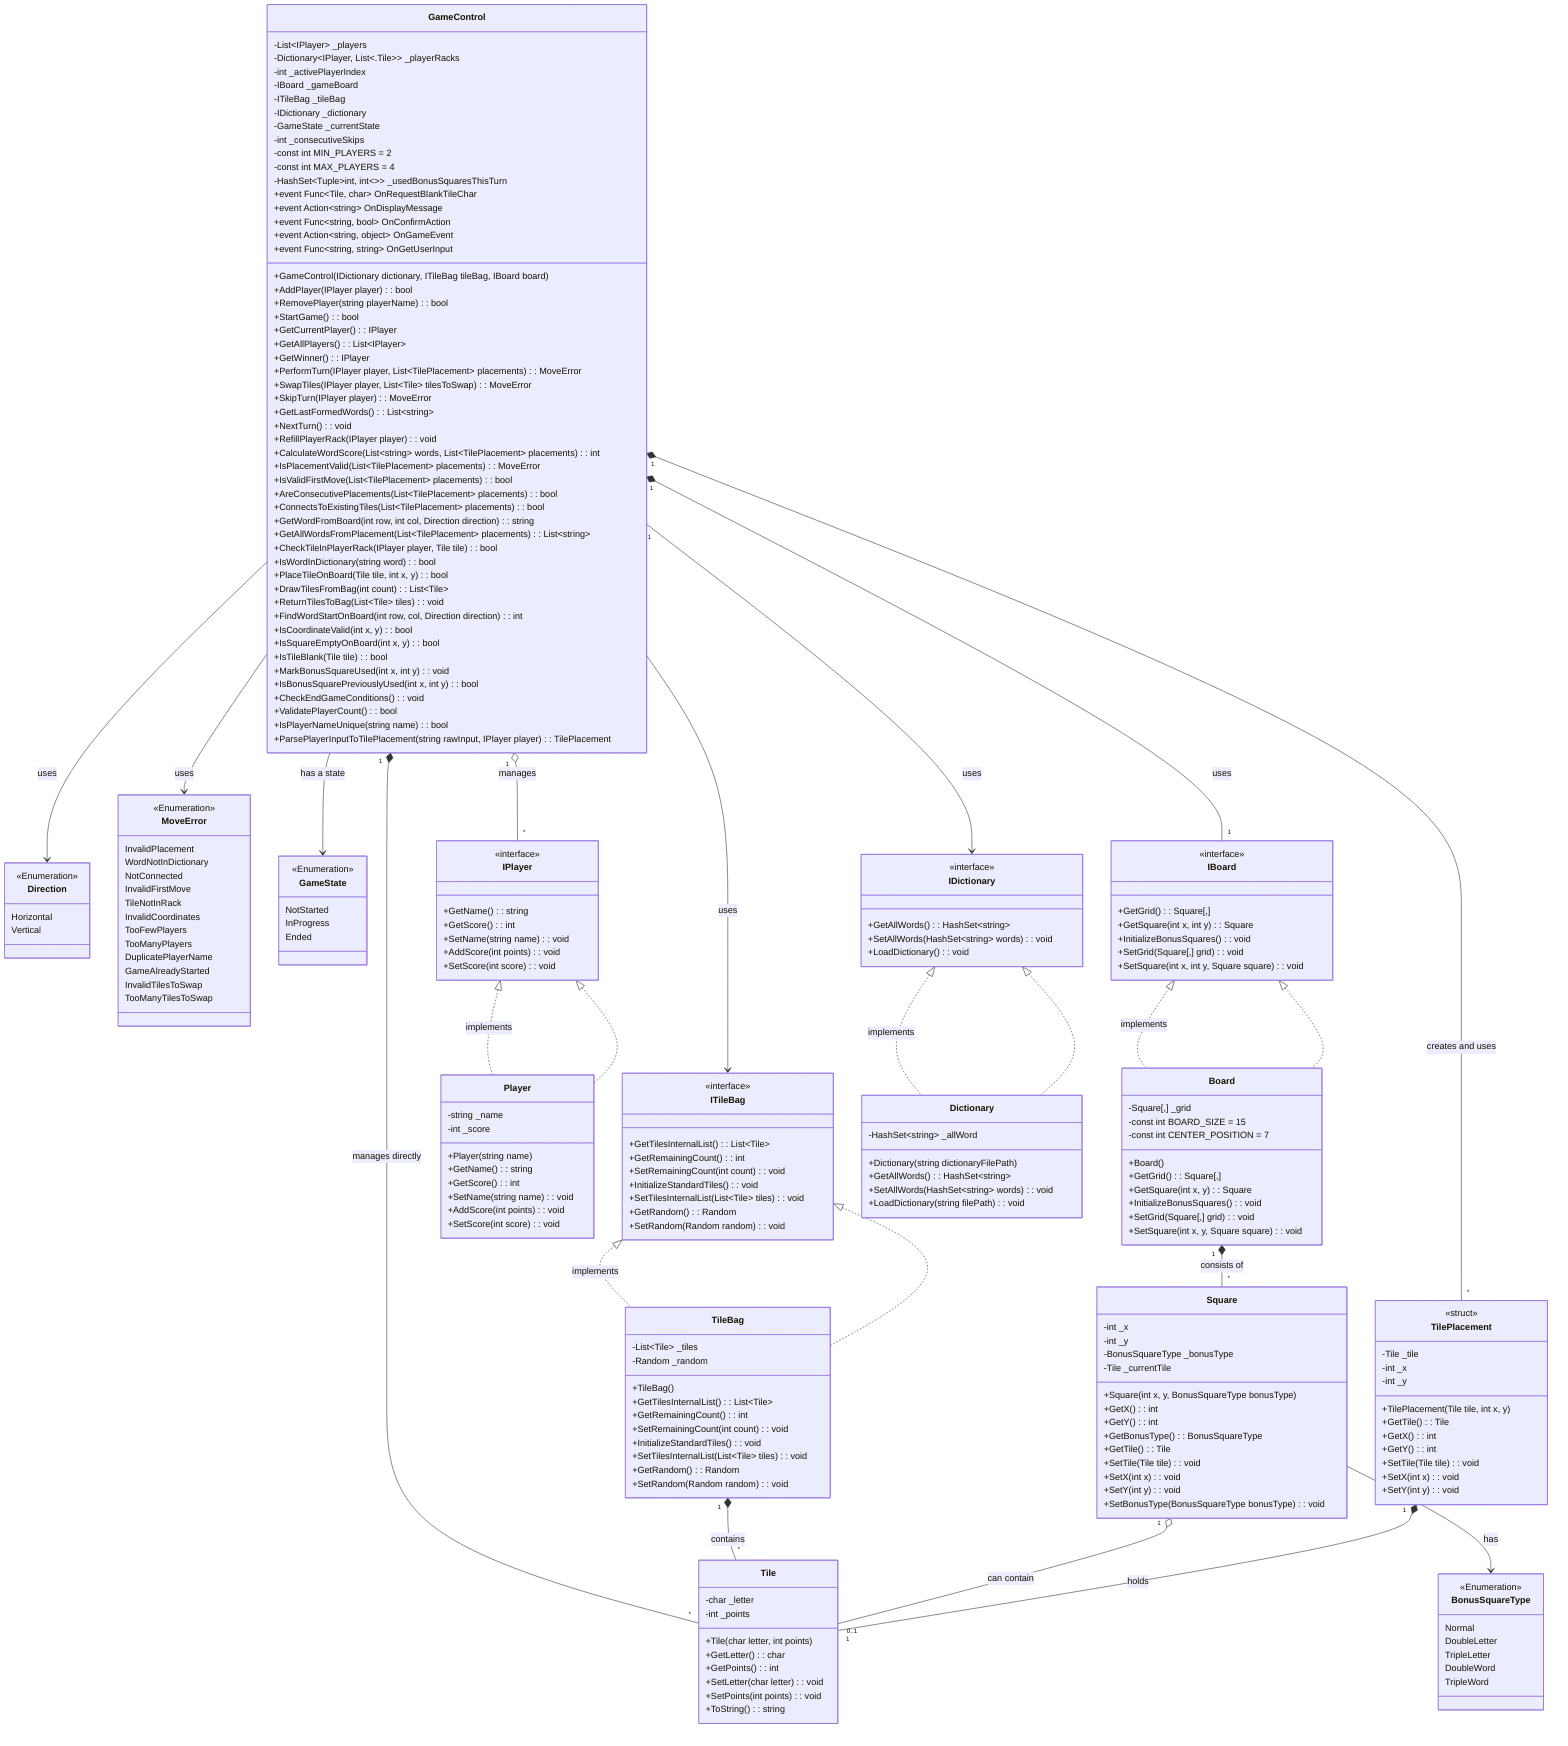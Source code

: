 classDiagram
    direction TB

    %% ENUMS
    class BonusSquareType {
        <<Enumeration>>
        Normal
        DoubleLetter
        TripleLetter
        DoubleWord
        TripleWord
    }

    class Direction {
        <<Enumeration>>
        Horizontal
        Vertical
    }

    class MoveError {
        <<Enumeration>>
        InvalidPlacement
        WordNotInDictionary
        NotConnected
        InvalidFirstMove
        TileNotInRack
        InvalidCoordinates
        TooFewPlayers
        TooManyPlayers
        DuplicatePlayerName
        GameAlreadyStarted
        InvalidTilesToSwap
        TooManyTilesToSwap
    }

    class GameState {
        <<Enumeration>>
        NotStarted
        InProgress
        Ended
    }

    %% INTERFACES
    class IDictionary {
        <<interface>>
        +GetAllWords() : HashSet~string~
        +SetAllWords(HashSet~string~ words) : void
        +LoadDictionary() : void
    }

    class ITileBag {
        <<interface>>
        +GetTilesInternalList() : List~Tile~
        +GetRemainingCount() : int
        +SetRemainingCount(int count) : void
        +InitializeStandardTiles() : void
        +SetTilesInternalList(List~Tile~ tiles) : void
        +GetRandom() : Random 
        +SetRandom(Random random) : void
    }

    class IPlayer {
        <<interface>>
        +GetName() : string
        +GetScore() : int
        +SetName(string name) : void
        +AddScore(int points) : void
        +SetScore(int score) : void
    }

    class IBoard {
        <<interface>>
        +GetGrid() : Square[,]
        +GetSquare(int x, int y) : Square
        +InitializeBonusSquares() : void
        +SetGrid(Square[,] grid) : void
        +SetSquare(int x, int y, Square square) : void
    }

    %% CORE GAME CLASSES
    class GameControl {
        -List~IPlayer~ _players
        -Dictionary~IPlayer, List<.Tile>~ _playerRacks
        -int _activePlayerIndex
        -IBoard _gameBoard
        -ITileBag _tileBag
        -IDictionary _dictionary
        -GameState _currentState 
        -int _consecutiveSkips
        -const int MIN_PLAYERS = 2
        -const int MAX_PLAYERS = 4
        -HashSet~Tuple~int, int~>~ _usedBonusSquaresThisTurn

        +event Func~Tile, char~ OnRequestBlankTileChar
        +event Action~string~ OnDisplayMessage
        +event Func~string, bool~ OnConfirmAction
        +event Action~string, object~ OnGameEvent
        +event Func~string, string~ OnGetUserInput

        +GameControl(IDictionary dictionary, ITileBag tileBag, IBoard board)
        +AddPlayer(IPlayer player) : bool
        +RemovePlayer(string playerName) : bool
        +StartGame() : bool
        +GetCurrentPlayer() : IPlayer
        +GetAllPlayers() : List~IPlayer~
        +GetWinner() : IPlayer

        +PerformTurn(IPlayer player, List~TilePlacement~ placements) : MoveError
        +SwapTiles(IPlayer player, List~Tile~ tilesToSwap) : MoveError
        +SkipTurn(IPlayer player) : MoveError
        +GetLastFormedWords() : List~string~
        +NextTurn() : void
        +RefillPlayerRack(IPlayer player) : void

        +CalculateWordScore(List~string~ words, List~TilePlacement~ placements) : int
        +IsPlacementValid(List~TilePlacement~ placements) : MoveError
        +IsValidFirstMove(List~TilePlacement~ placements) : bool
        +AreConsecutivePlacements(List~TilePlacement~ placements) : bool
        +ConnectsToExistingTiles(List~TilePlacement~ placements) : bool
        +GetWordFromBoard(int row, int col, Direction direction) : string
        +GetAllWordsFromPlacement(List~TilePlacement~ placements) : List~string~
        +CheckTileInPlayerRack(IPlayer player, Tile tile) : bool
        +IsWordInDictionary(string word) : bool
        +PlaceTileOnBoard(Tile tile, int x, y) : bool
        +DrawTilesFromBag(int count) : List~Tile~
        +ReturnTilesToBag(List~Tile~ tiles) : void
        +FindWordStartOnBoard(int row, col, Direction direction) : int
        +IsCoordinateValid(int x, y) : bool
        +IsSquareEmptyOnBoard(int x, y) : bool
        +IsTileBlank(Tile tile) : bool
        +MarkBonusSquareUsed(int x, int y) : void
        +IsBonusSquarePreviouslyUsed(int x, int y) : bool

        +CheckEndGameConditions() : void 
        +ValidatePlayerCount() : bool
        +IsPlayerNameUnique(string name) : bool

        +ParsePlayerInputToTilePlacement(string rawInput, IPlayer player) : TilePlacement
    }

    class Player {
        -string _name
        -int _score

        +Player(string name)
        +GetName() : string
        +GetScore() : int
        +SetName(string name) : void
        +AddScore(int points) : void
        +SetScore(int score) : void
    }
    IPlayer <|.. Player : implements

    class Tile {
        -char _letter
        -int _points

        +Tile(char letter, int points)
        +GetLetter() : char
        +GetPoints() : int
        +SetLetter(char letter) : void
        +SetPoints(int points) : void
        +ToString() : string
    }

    class TileBag {
        -List~Tile~ _tiles
        -Random _random

        +TileBag()
        +GetTilesInternalList() : List~Tile~
        +GetRemainingCount() : int
        +SetRemainingCount(int count) : void
        +InitializeStandardTiles() : void
        +SetTilesInternalList(List~Tile~ tiles) : void
        +GetRandom() : Random 
        +SetRandom(Random random) : void
    }
    ITileBag <|.. TileBag : implements

    class Board {
        -Square[,] _grid
        -const int BOARD_SIZE = 15
        -const int CENTER_POSITION = 7

        +Board()
        +GetGrid() : Square[,]
        +GetSquare(int x, y) : Square
        +InitializeBonusSquares() : void
        +SetGrid(Square[,] grid) : void
        +SetSquare(int x, y, Square square) : void
    }
    IBoard <|.. Board : implements

    class Square {
        -int _x
        -int _y
        -BonusSquareType _bonusType
        -Tile _currentTile

        +Square(int x, y, BonusSquareType bonusType)
        +GetX() : int
        +GetY() : int
        +GetBonusType() : BonusSquareType
        +GetTile() : Tile
        +SetTile(Tile tile) : void
        +SetX(int x) : void
        +SetY(int y) : void
        +SetBonusType(BonusSquareType bonusType) : void
    }

    class Dictionary {
        -HashSet~string~ _allWord

        +Dictionary(string dictionaryFilePath)
        +GetAllWords() : HashSet~string~
        +SetAllWords(HashSet~string~ words) : void
        +LoadDictionary(string filePath) : void
    }
    IDictionary <|.. Dictionary : implements

    %% HELPER CLASSES
    class TilePlacement {
        <<struct>>
        -Tile _tile
        -int _x
        -int _y

        +TilePlacement(Tile tile, int x, y)
        +GetTile() : Tile
        +GetX() : int
        +GetY() : int
        +SetTile(Tile tile) : void
        +SetX(int x) : void
        +SetY(int y) : void
    }

    %% RELATIONSHIPS
    GameControl "1" o-- "*" IPlayer : manages
    GameControl "1" *-- "1" IBoard : uses
    GameControl "1" --> ITileBag : uses
    GameControl "1" --> IDictionary : uses
    GameControl --> MoveError : uses
    GameControl --> Direction : uses
    GameControl "1" *-- "*" TilePlacement : creates and uses
    GameControl --> GameState : has a state

    IPlayer <|.. Player
    ITileBag <|.. TileBag
    IBoard <|.. Board
    IDictionary <|.. Dictionary

    GameControl "1" *-- "*" Tile : manages directly 
    TileBag "1" *-- "*" Tile : contains 
    Board "1" *-- "*" Square : consists of
    Square "1" o-- "0..1" Tile : can contain
    Square --> BonusSquareType : has

    TilePlacement "1" *-- "1" Tile : holds